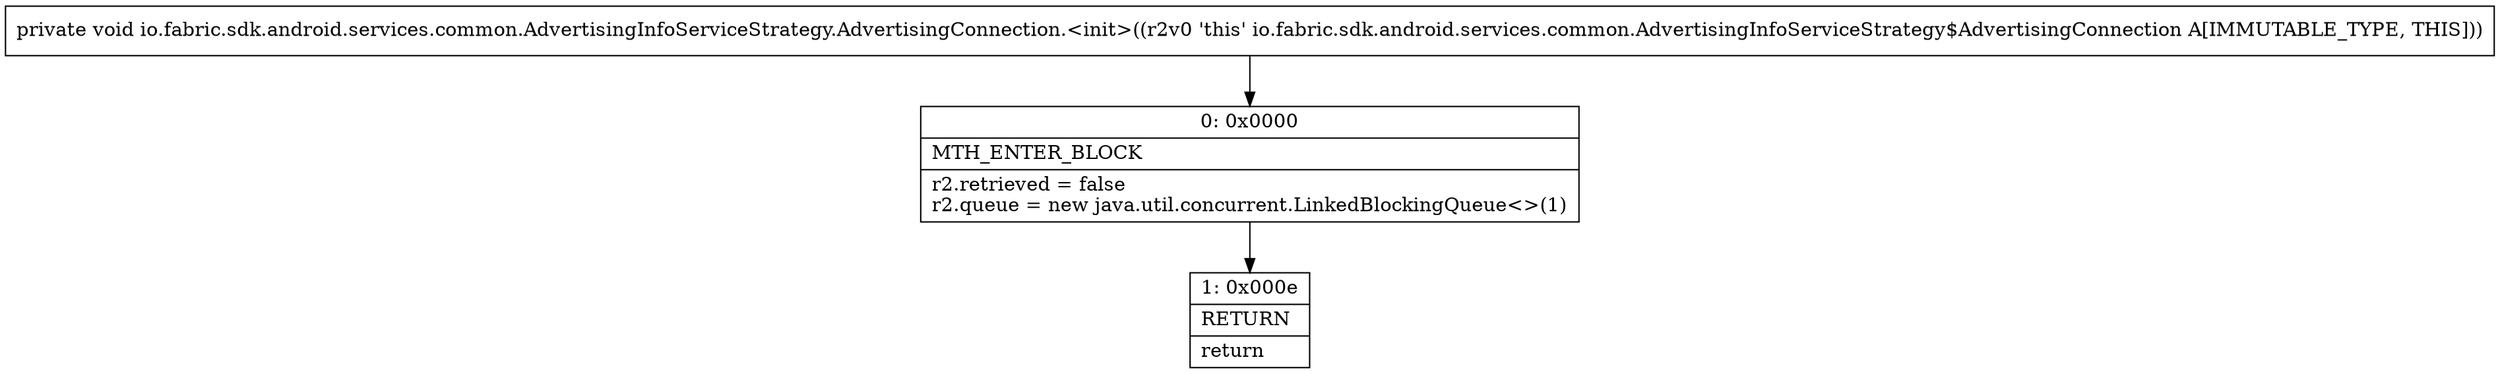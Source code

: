 digraph "CFG forio.fabric.sdk.android.services.common.AdvertisingInfoServiceStrategy.AdvertisingConnection.\<init\>()V" {
Node_0 [shape=record,label="{0\:\ 0x0000|MTH_ENTER_BLOCK\l|r2.retrieved = false\lr2.queue = new java.util.concurrent.LinkedBlockingQueue\<\>(1)\l}"];
Node_1 [shape=record,label="{1\:\ 0x000e|RETURN\l|return\l}"];
MethodNode[shape=record,label="{private void io.fabric.sdk.android.services.common.AdvertisingInfoServiceStrategy.AdvertisingConnection.\<init\>((r2v0 'this' io.fabric.sdk.android.services.common.AdvertisingInfoServiceStrategy$AdvertisingConnection A[IMMUTABLE_TYPE, THIS])) }"];
MethodNode -> Node_0;
Node_0 -> Node_1;
}

